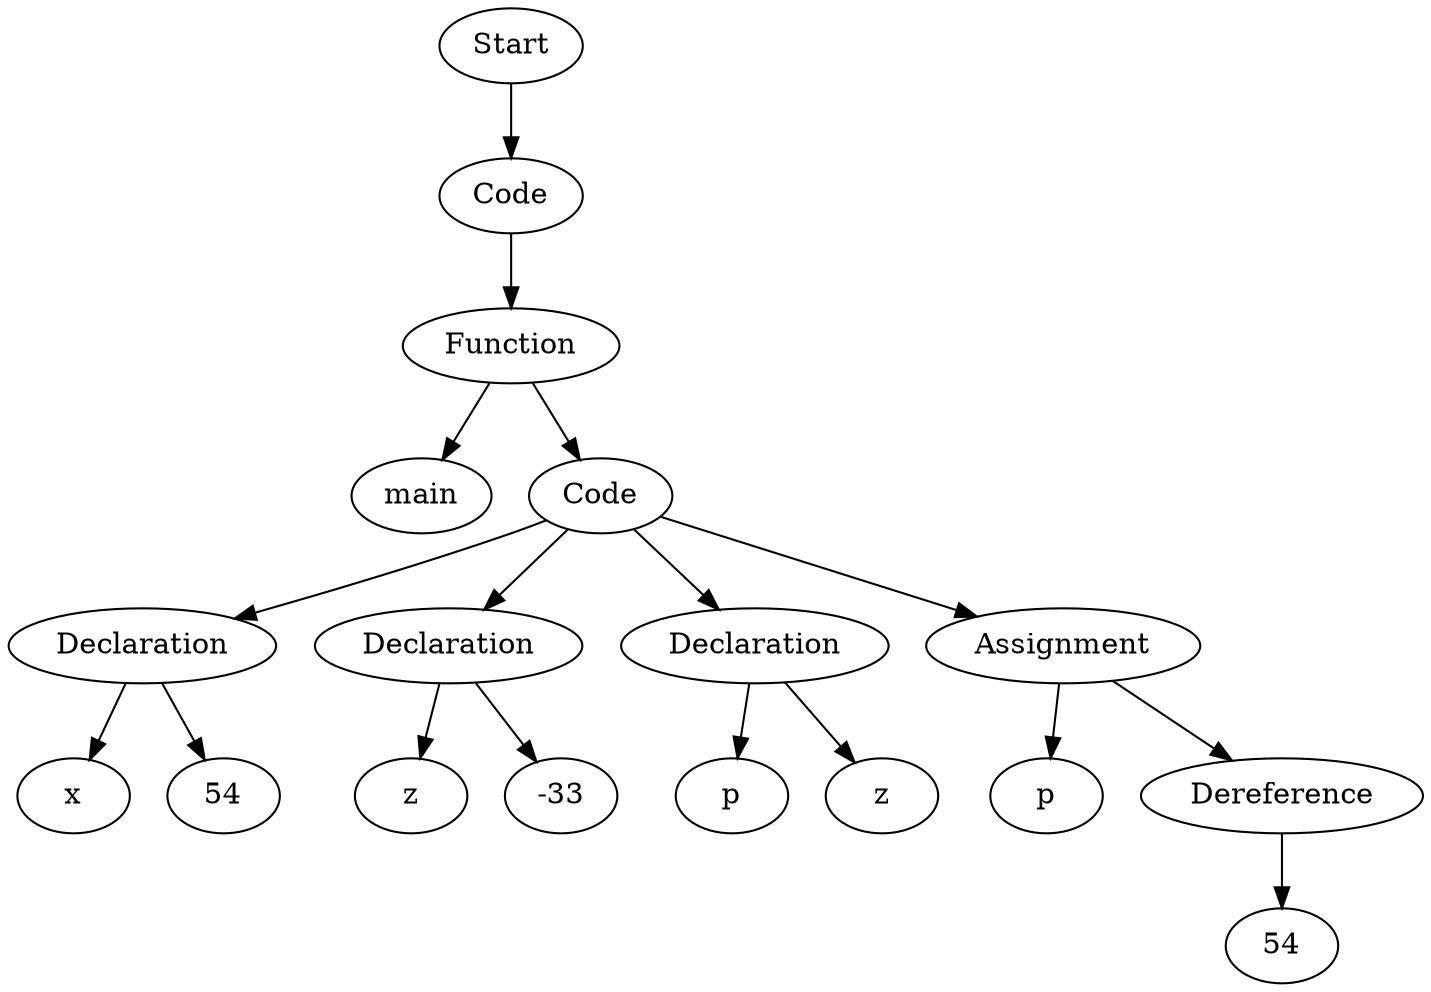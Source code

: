 digraph AST {
  "132672756311200" [label="Start"];
  "132672756311200" -> "132672756167152";
  "132672756167152" [label="Code"];
  "132672756167152" -> "132672756158176";
  "132672756158176" [label="Function"];
  "132672756158176" -> "132672756163120";
  "132672756158176" -> "132672756166048";
  "132672756163120" [label="main"];
  "132672756166048" [label="Code"];
  "132672756166048" -> "132672756168592";
  "132672756166048" -> "132672756164416";
  "132672756166048" -> "132672756163216";
  "132672756166048" -> "132672756157504";
  "132672756168592" [label="Declaration"];
  "132672756168592" -> "132672756164848";
  "132672756168592" -> "132672756161392";
  "132672756164848" [label="x"];
  "132672756161392" [label="54"];
  "132672756164416" [label="Declaration"];
  "132672756164416" -> "132672756155488";
  "132672756164416" -> "132672756158272";
  "132672756155488" [label="z"];
  "132672756158272" [label="-33"];
  "132672756163216" [label="Declaration"];
  "132672756163216" -> "132672756156880";
  "132672756163216" -> "132672756157792";
  "132672756156880" [label="p"];
  "132672756157792" [label="z"];
  "132672756157504" [label="Assignment"];
  "132672756157504" -> "132672756157888";
  "132672756157504" -> "132672756165232";
  "132672756157888" [label="p"];
  "132672756165232" [label="Dereference"];
  "132672756165232" -> "132672756158512";
  "132672756158512" [label="54"];
}

